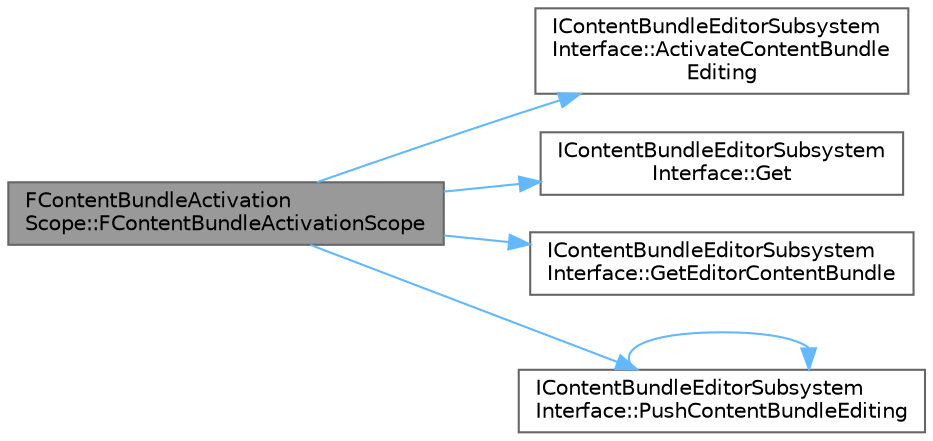 digraph "FContentBundleActivationScope::FContentBundleActivationScope"
{
 // INTERACTIVE_SVG=YES
 // LATEX_PDF_SIZE
  bgcolor="transparent";
  edge [fontname=Helvetica,fontsize=10,labelfontname=Helvetica,labelfontsize=10];
  node [fontname=Helvetica,fontsize=10,shape=box,height=0.2,width=0.4];
  rankdir="LR";
  Node1 [id="Node000001",label="FContentBundleActivation\lScope::FContentBundleActivationScope",height=0.2,width=0.4,color="gray40", fillcolor="grey60", style="filled", fontcolor="black",tooltip=" "];
  Node1 -> Node2 [id="edge1_Node000001_Node000002",color="steelblue1",style="solid",tooltip=" "];
  Node2 [id="Node000002",label="IContentBundleEditorSubsystem\lInterface::ActivateContentBundle\lEditing",height=0.2,width=0.4,color="grey40", fillcolor="white", style="filled",URL="$d5/d07/classIContentBundleEditorSubsystemInterface.html#ac326aea1e4fc2ebb462fff5894d2fa90",tooltip=" "];
  Node1 -> Node3 [id="edge2_Node000001_Node000003",color="steelblue1",style="solid",tooltip=" "];
  Node3 [id="Node000003",label="IContentBundleEditorSubsystem\lInterface::Get",height=0.2,width=0.4,color="grey40", fillcolor="white", style="filled",URL="$d5/d07/classIContentBundleEditorSubsystemInterface.html#a5fca70acccd4db28e89507403ed06166",tooltip=" "];
  Node1 -> Node4 [id="edge3_Node000001_Node000004",color="steelblue1",style="solid",tooltip=" "];
  Node4 [id="Node000004",label="IContentBundleEditorSubsystem\lInterface::GetEditorContentBundle",height=0.2,width=0.4,color="grey40", fillcolor="white", style="filled",URL="$d5/d07/classIContentBundleEditorSubsystemInterface.html#a37ce4baab8115c82f5c8af25112927bb",tooltip=" "];
  Node1 -> Node5 [id="edge4_Node000001_Node000005",color="steelblue1",style="solid",tooltip=" "];
  Node5 [id="Node000005",label="IContentBundleEditorSubsystem\lInterface::PushContentBundleEditing",height=0.2,width=0.4,color="grey40", fillcolor="white", style="filled",URL="$d5/d07/classIContentBundleEditorSubsystemInterface.html#a01867f0e597828b107e36e363ae14fef",tooltip=" "];
  Node5 -> Node5 [id="edge5_Node000005_Node000005",color="steelblue1",style="solid",tooltip=" "];
}

